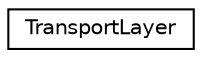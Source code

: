 digraph "Graphical Class Hierarchy"
{
  edge [fontname="Helvetica",fontsize="10",labelfontname="Helvetica",labelfontsize="10"];
  node [fontname="Helvetica",fontsize="10",shape=record];
  rankdir="LR";
  Node1 [label="TransportLayer",height=0.2,width=0.4,color="black", fillcolor="white", style="filled",URL="$classTransportLayer.html",tooltip=".... "];
}
